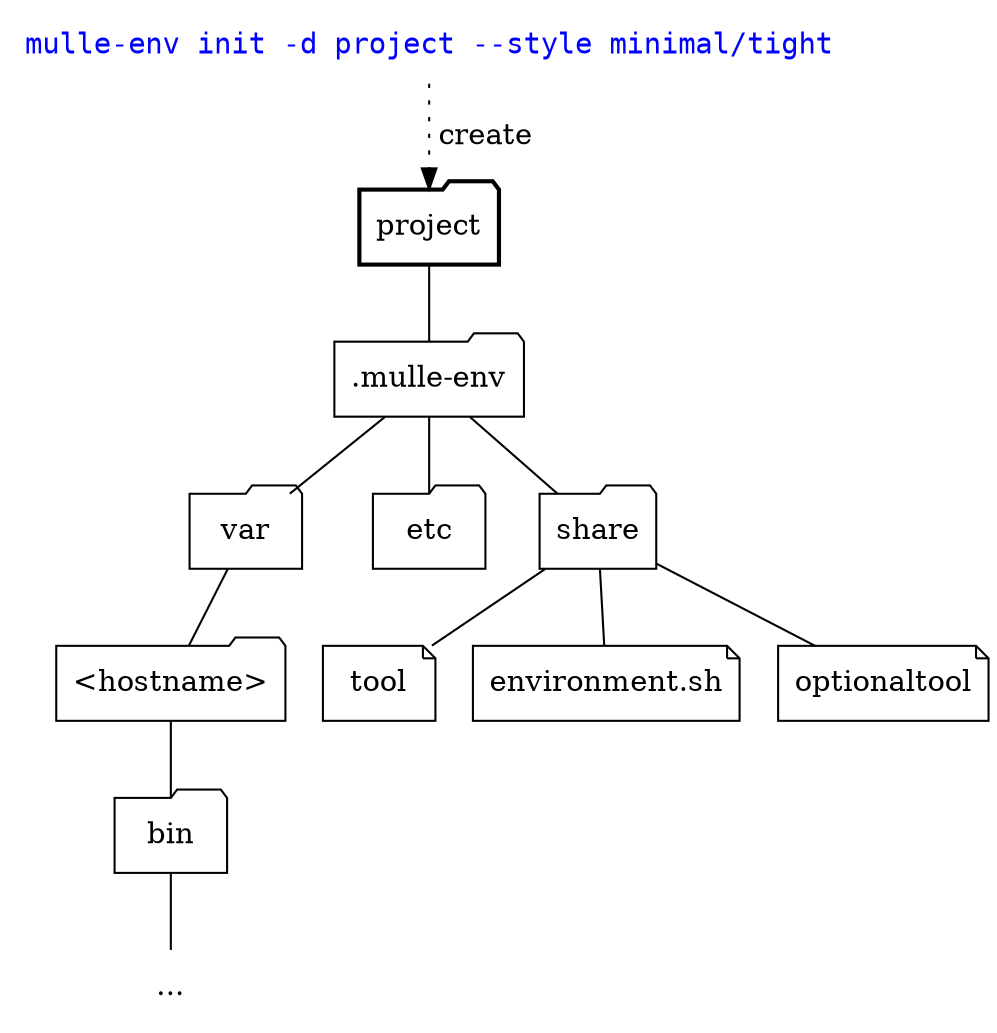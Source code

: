 digraph G {
    graph [rankdir = TD];

    node[shape=note];
    edge[arrowhead=none];

        "mulle-env init" [ label="mulle-env init -d project --style minimal/tight",
                           fontname="monospace",
                           fontcolor="blue",
                           shape="none" ]

        "mulle-env init" -> "project" [ arrowhead="", style="dotted", label=" create"]
         "project"     [ shape="folder", penwidth="2" ]
        ".mulle-env"   [ shape="folder" ]
        "var"          [ shape="folder" ]
        "<hostname>"   [ shape="folder" ]
        "etc"          [ shape="folder" ]
        "share"        [ shape="folder" ]
        "bin"          [ shape="folder" ]

        "tool"
        "environment.sh"

        "project"    ->  ".mulle-env"
        ".mulle-env" ->  "var"
        ".mulle-env" ->  "etc"
        ".mulle-env" ->  "share"
        "var"        ->  "<hostname>"
        "<hostname>" -> "bin"
        "share"      -> "environment.sh"
        "share"      -> "tool"
        "share"      -> "optionaltool"
        "bin"        ->     "..."
        "..." [ shape="none"]
}
